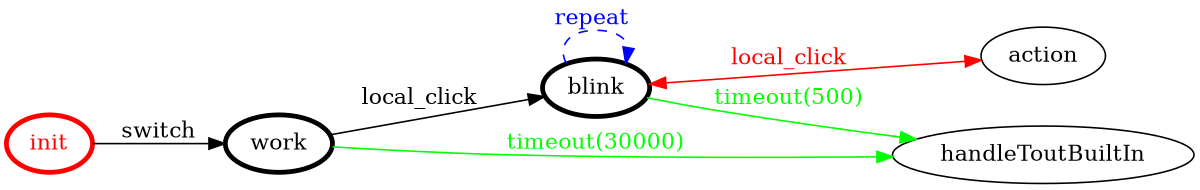 /*
*
* A GraphViz DOT FSM description 
* Please use a GraphViz visualizer (like http://www.webgraphviz.com)
*  
*/

digraph finite_state_machine {
	rankdir=LR
	size="8,5"
	
	init [ color = red ][ fontcolor = red ][ penwidth = 3 ]
	work [ color = black ][ fontcolor = black ][ penwidth = 3 ]
	blink [ color = black ][ fontcolor = black ][ penwidth = 3 ]
	
	work -> blink [ label = "local_click" ][ color = black ][ fontcolor = black ]
	blink -> action [ label = "local_click" ][ color = red ][ fontcolor = red ][ dir = both ]
	work -> handleToutBuiltIn [ label = "timeout(30000)" ][ color = green ][ fontcolor = green ]
	blink -> blink [ label = "repeat "][ style = dashed ][ color = blue ][ fontcolor = blue ]
	blink -> handleToutBuiltIn [ label = "timeout(500)" ][ color = green ][ fontcolor = green ]
	init -> work [ label = "switch" ][ color = black ][ fontcolor = black ]
}
